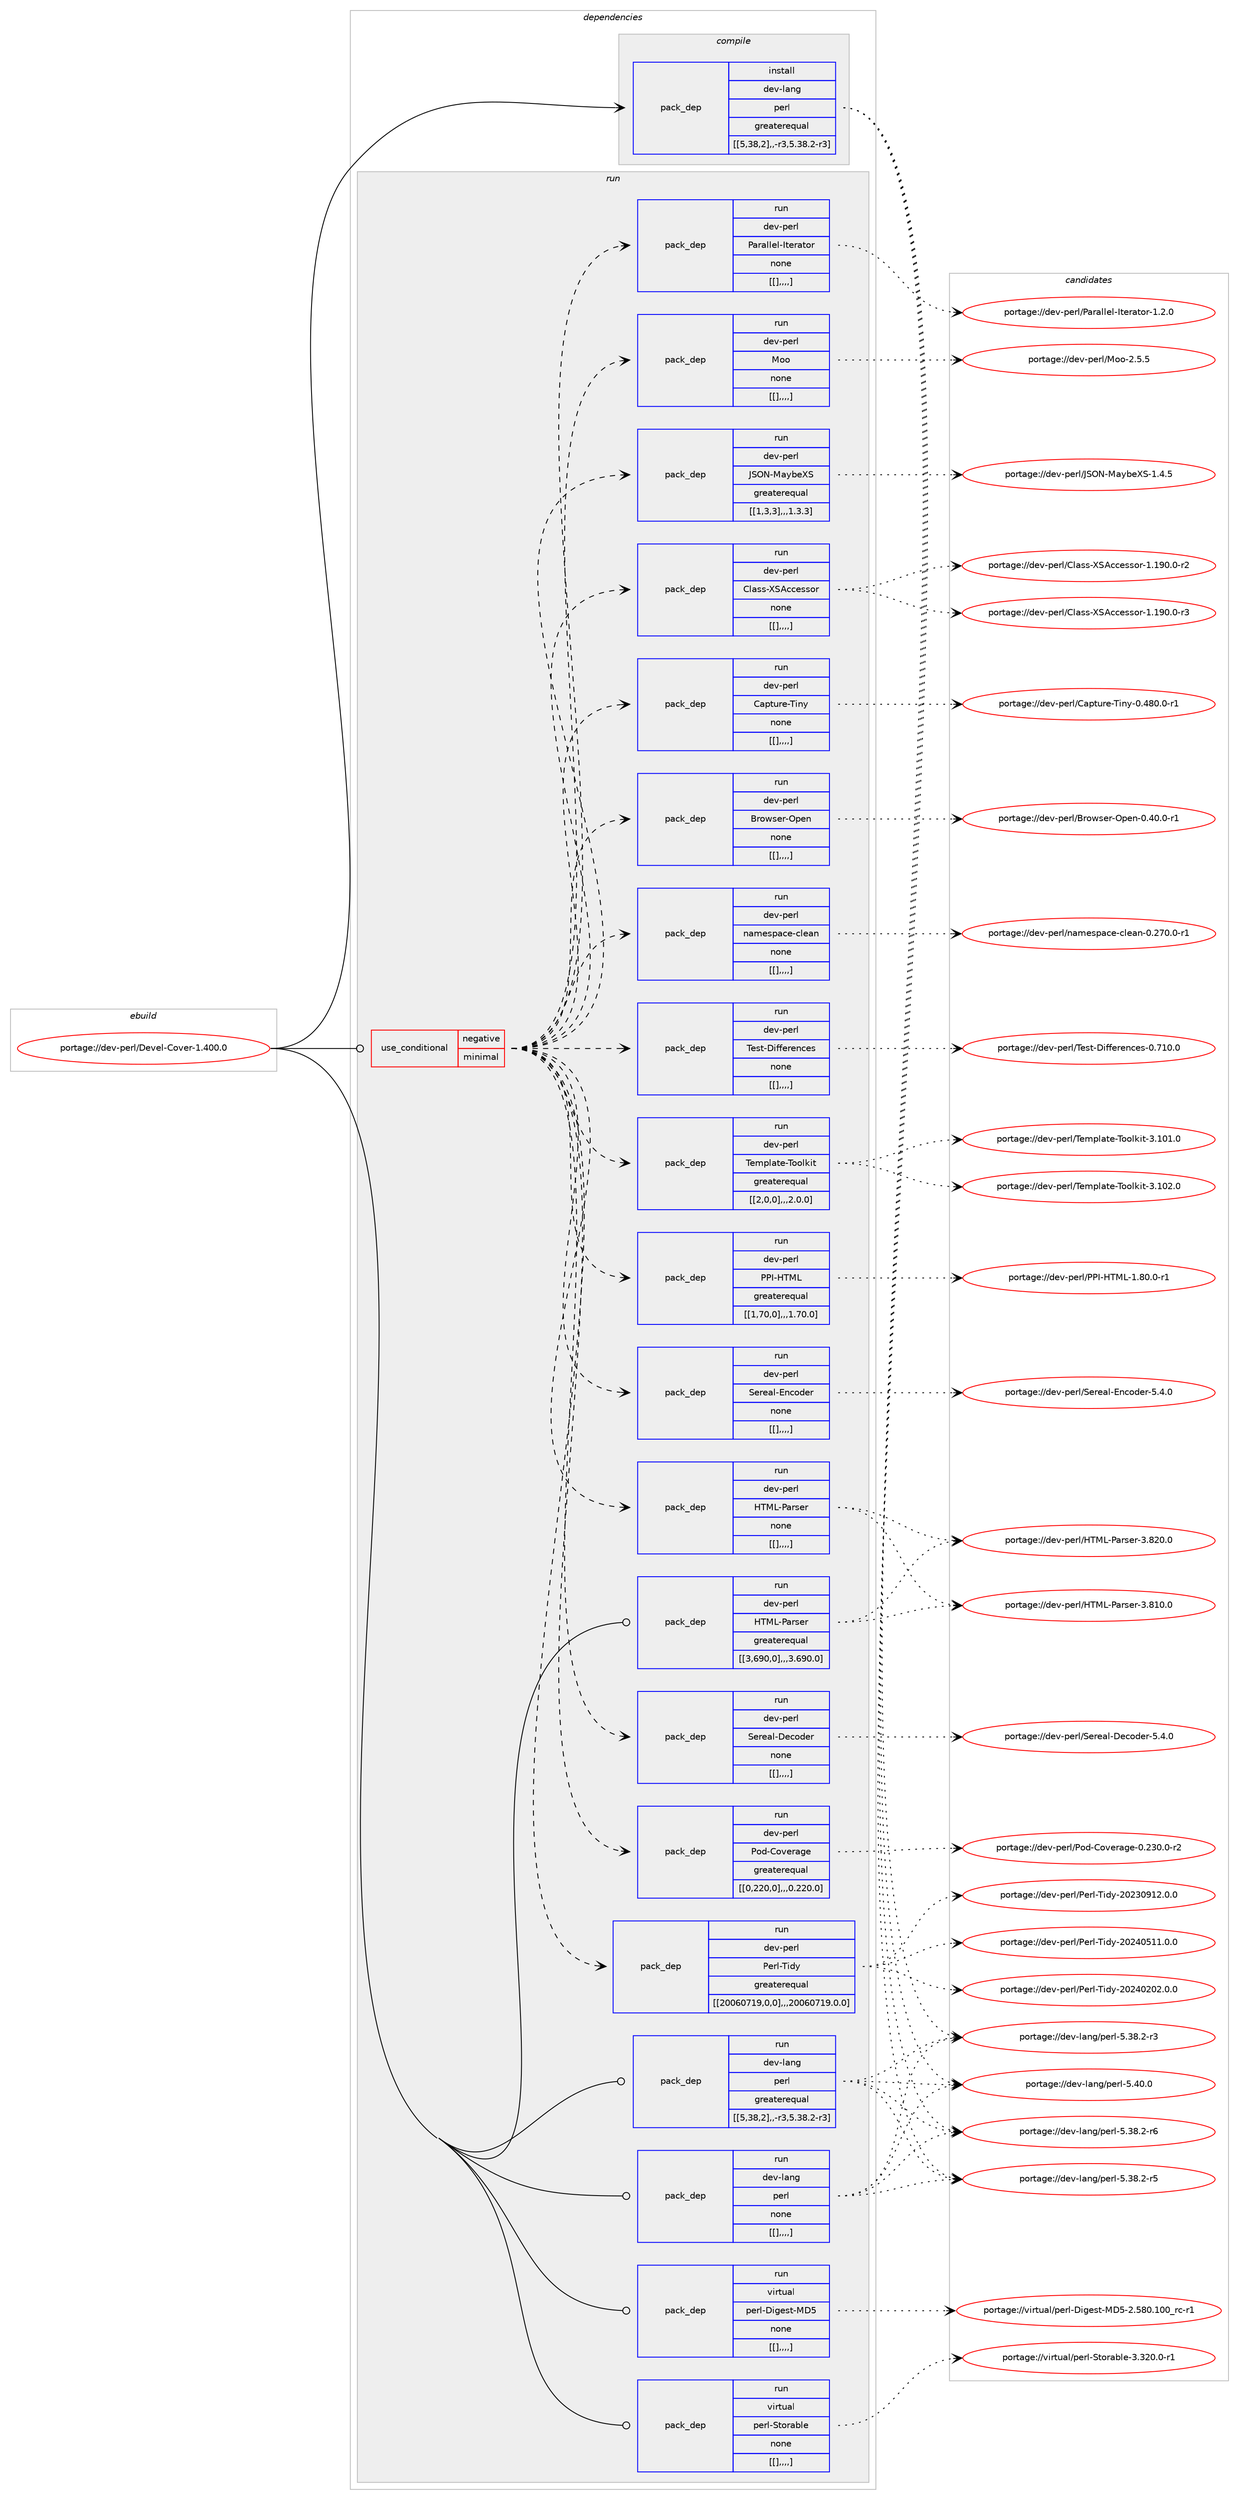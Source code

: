 digraph prolog {

# *************
# Graph options
# *************

newrank=true;
concentrate=true;
compound=true;
graph [rankdir=LR,fontname=Helvetica,fontsize=10,ranksep=1.5];#, ranksep=2.5, nodesep=0.2];
edge  [arrowhead=vee];
node  [fontname=Helvetica,fontsize=10];

# **********
# The ebuild
# **********

subgraph cluster_leftcol {
color=gray;
label=<<i>ebuild</i>>;
id [label="portage://dev-perl/Devel-Cover-1.400.0", color=red, width=4, href="../dev-perl/Devel-Cover-1.400.0.svg"];
}

# ****************
# The dependencies
# ****************

subgraph cluster_midcol {
color=gray;
label=<<i>dependencies</i>>;
subgraph cluster_compile {
fillcolor="#eeeeee";
style=filled;
label=<<i>compile</i>>;
subgraph pack98093 {
dependency129630 [label=<<TABLE BORDER="0" CELLBORDER="1" CELLSPACING="0" CELLPADDING="4" WIDTH="220"><TR><TD ROWSPAN="6" CELLPADDING="30">pack_dep</TD></TR><TR><TD WIDTH="110">install</TD></TR><TR><TD>dev-lang</TD></TR><TR><TD>perl</TD></TR><TR><TD>greaterequal</TD></TR><TR><TD>[[5,38,2],,-r3,5.38.2-r3]</TD></TR></TABLE>>, shape=none, color=blue];
}
id:e -> dependency129630:w [weight=20,style="solid",arrowhead="vee"];
}
subgraph cluster_compileandrun {
fillcolor="#eeeeee";
style=filled;
label=<<i>compile and run</i>>;
}
subgraph cluster_run {
fillcolor="#eeeeee";
style=filled;
label=<<i>run</i>>;
subgraph cond30363 {
dependency129631 [label=<<TABLE BORDER="0" CELLBORDER="1" CELLSPACING="0" CELLPADDING="4"><TR><TD ROWSPAN="3" CELLPADDING="10">use_conditional</TD></TR><TR><TD>negative</TD></TR><TR><TD>minimal</TD></TR></TABLE>>, shape=none, color=red];
subgraph pack98094 {
dependency129632 [label=<<TABLE BORDER="0" CELLBORDER="1" CELLSPACING="0" CELLPADDING="4" WIDTH="220"><TR><TD ROWSPAN="6" CELLPADDING="30">pack_dep</TD></TR><TR><TD WIDTH="110">run</TD></TR><TR><TD>dev-perl</TD></TR><TR><TD>Browser-Open</TD></TR><TR><TD>none</TD></TR><TR><TD>[[],,,,]</TD></TR></TABLE>>, shape=none, color=blue];
}
dependency129631:e -> dependency129632:w [weight=20,style="dashed",arrowhead="vee"];
subgraph pack98095 {
dependency129633 [label=<<TABLE BORDER="0" CELLBORDER="1" CELLSPACING="0" CELLPADDING="4" WIDTH="220"><TR><TD ROWSPAN="6" CELLPADDING="30">pack_dep</TD></TR><TR><TD WIDTH="110">run</TD></TR><TR><TD>dev-perl</TD></TR><TR><TD>Capture-Tiny</TD></TR><TR><TD>none</TD></TR><TR><TD>[[],,,,]</TD></TR></TABLE>>, shape=none, color=blue];
}
dependency129631:e -> dependency129633:w [weight=20,style="dashed",arrowhead="vee"];
subgraph pack98096 {
dependency129634 [label=<<TABLE BORDER="0" CELLBORDER="1" CELLSPACING="0" CELLPADDING="4" WIDTH="220"><TR><TD ROWSPAN="6" CELLPADDING="30">pack_dep</TD></TR><TR><TD WIDTH="110">run</TD></TR><TR><TD>dev-perl</TD></TR><TR><TD>Class-XSAccessor</TD></TR><TR><TD>none</TD></TR><TR><TD>[[],,,,]</TD></TR></TABLE>>, shape=none, color=blue];
}
dependency129631:e -> dependency129634:w [weight=20,style="dashed",arrowhead="vee"];
subgraph pack98097 {
dependency129635 [label=<<TABLE BORDER="0" CELLBORDER="1" CELLSPACING="0" CELLPADDING="4" WIDTH="220"><TR><TD ROWSPAN="6" CELLPADDING="30">pack_dep</TD></TR><TR><TD WIDTH="110">run</TD></TR><TR><TD>dev-perl</TD></TR><TR><TD>HTML-Parser</TD></TR><TR><TD>none</TD></TR><TR><TD>[[],,,,]</TD></TR></TABLE>>, shape=none, color=blue];
}
dependency129631:e -> dependency129635:w [weight=20,style="dashed",arrowhead="vee"];
subgraph pack98098 {
dependency129636 [label=<<TABLE BORDER="0" CELLBORDER="1" CELLSPACING="0" CELLPADDING="4" WIDTH="220"><TR><TD ROWSPAN="6" CELLPADDING="30">pack_dep</TD></TR><TR><TD WIDTH="110">run</TD></TR><TR><TD>dev-perl</TD></TR><TR><TD>JSON-MaybeXS</TD></TR><TR><TD>greaterequal</TD></TR><TR><TD>[[1,3,3],,,1.3.3]</TD></TR></TABLE>>, shape=none, color=blue];
}
dependency129631:e -> dependency129636:w [weight=20,style="dashed",arrowhead="vee"];
subgraph pack98099 {
dependency129637 [label=<<TABLE BORDER="0" CELLBORDER="1" CELLSPACING="0" CELLPADDING="4" WIDTH="220"><TR><TD ROWSPAN="6" CELLPADDING="30">pack_dep</TD></TR><TR><TD WIDTH="110">run</TD></TR><TR><TD>dev-perl</TD></TR><TR><TD>Moo</TD></TR><TR><TD>none</TD></TR><TR><TD>[[],,,,]</TD></TR></TABLE>>, shape=none, color=blue];
}
dependency129631:e -> dependency129637:w [weight=20,style="dashed",arrowhead="vee"];
subgraph pack98100 {
dependency129638 [label=<<TABLE BORDER="0" CELLBORDER="1" CELLSPACING="0" CELLPADDING="4" WIDTH="220"><TR><TD ROWSPAN="6" CELLPADDING="30">pack_dep</TD></TR><TR><TD WIDTH="110">run</TD></TR><TR><TD>dev-perl</TD></TR><TR><TD>Parallel-Iterator</TD></TR><TR><TD>none</TD></TR><TR><TD>[[],,,,]</TD></TR></TABLE>>, shape=none, color=blue];
}
dependency129631:e -> dependency129638:w [weight=20,style="dashed",arrowhead="vee"];
subgraph pack98101 {
dependency129639 [label=<<TABLE BORDER="0" CELLBORDER="1" CELLSPACING="0" CELLPADDING="4" WIDTH="220"><TR><TD ROWSPAN="6" CELLPADDING="30">pack_dep</TD></TR><TR><TD WIDTH="110">run</TD></TR><TR><TD>dev-perl</TD></TR><TR><TD>Perl-Tidy</TD></TR><TR><TD>greaterequal</TD></TR><TR><TD>[[20060719,0,0],,,20060719.0.0]</TD></TR></TABLE>>, shape=none, color=blue];
}
dependency129631:e -> dependency129639:w [weight=20,style="dashed",arrowhead="vee"];
subgraph pack98102 {
dependency129640 [label=<<TABLE BORDER="0" CELLBORDER="1" CELLSPACING="0" CELLPADDING="4" WIDTH="220"><TR><TD ROWSPAN="6" CELLPADDING="30">pack_dep</TD></TR><TR><TD WIDTH="110">run</TD></TR><TR><TD>dev-perl</TD></TR><TR><TD>Pod-Coverage</TD></TR><TR><TD>greaterequal</TD></TR><TR><TD>[[0,220,0],,,0.220.0]</TD></TR></TABLE>>, shape=none, color=blue];
}
dependency129631:e -> dependency129640:w [weight=20,style="dashed",arrowhead="vee"];
subgraph pack98103 {
dependency129641 [label=<<TABLE BORDER="0" CELLBORDER="1" CELLSPACING="0" CELLPADDING="4" WIDTH="220"><TR><TD ROWSPAN="6" CELLPADDING="30">pack_dep</TD></TR><TR><TD WIDTH="110">run</TD></TR><TR><TD>dev-perl</TD></TR><TR><TD>Sereal-Decoder</TD></TR><TR><TD>none</TD></TR><TR><TD>[[],,,,]</TD></TR></TABLE>>, shape=none, color=blue];
}
dependency129631:e -> dependency129641:w [weight=20,style="dashed",arrowhead="vee"];
subgraph pack98104 {
dependency129642 [label=<<TABLE BORDER="0" CELLBORDER="1" CELLSPACING="0" CELLPADDING="4" WIDTH="220"><TR><TD ROWSPAN="6" CELLPADDING="30">pack_dep</TD></TR><TR><TD WIDTH="110">run</TD></TR><TR><TD>dev-perl</TD></TR><TR><TD>Sereal-Encoder</TD></TR><TR><TD>none</TD></TR><TR><TD>[[],,,,]</TD></TR></TABLE>>, shape=none, color=blue];
}
dependency129631:e -> dependency129642:w [weight=20,style="dashed",arrowhead="vee"];
subgraph pack98105 {
dependency129643 [label=<<TABLE BORDER="0" CELLBORDER="1" CELLSPACING="0" CELLPADDING="4" WIDTH="220"><TR><TD ROWSPAN="6" CELLPADDING="30">pack_dep</TD></TR><TR><TD WIDTH="110">run</TD></TR><TR><TD>dev-perl</TD></TR><TR><TD>PPI-HTML</TD></TR><TR><TD>greaterequal</TD></TR><TR><TD>[[1,70,0],,,1.70.0]</TD></TR></TABLE>>, shape=none, color=blue];
}
dependency129631:e -> dependency129643:w [weight=20,style="dashed",arrowhead="vee"];
subgraph pack98106 {
dependency129644 [label=<<TABLE BORDER="0" CELLBORDER="1" CELLSPACING="0" CELLPADDING="4" WIDTH="220"><TR><TD ROWSPAN="6" CELLPADDING="30">pack_dep</TD></TR><TR><TD WIDTH="110">run</TD></TR><TR><TD>dev-perl</TD></TR><TR><TD>Template-Toolkit</TD></TR><TR><TD>greaterequal</TD></TR><TR><TD>[[2,0,0],,,2.0.0]</TD></TR></TABLE>>, shape=none, color=blue];
}
dependency129631:e -> dependency129644:w [weight=20,style="dashed",arrowhead="vee"];
subgraph pack98107 {
dependency129645 [label=<<TABLE BORDER="0" CELLBORDER="1" CELLSPACING="0" CELLPADDING="4" WIDTH="220"><TR><TD ROWSPAN="6" CELLPADDING="30">pack_dep</TD></TR><TR><TD WIDTH="110">run</TD></TR><TR><TD>dev-perl</TD></TR><TR><TD>Test-Differences</TD></TR><TR><TD>none</TD></TR><TR><TD>[[],,,,]</TD></TR></TABLE>>, shape=none, color=blue];
}
dependency129631:e -> dependency129645:w [weight=20,style="dashed",arrowhead="vee"];
subgraph pack98108 {
dependency129646 [label=<<TABLE BORDER="0" CELLBORDER="1" CELLSPACING="0" CELLPADDING="4" WIDTH="220"><TR><TD ROWSPAN="6" CELLPADDING="30">pack_dep</TD></TR><TR><TD WIDTH="110">run</TD></TR><TR><TD>dev-perl</TD></TR><TR><TD>namespace-clean</TD></TR><TR><TD>none</TD></TR><TR><TD>[[],,,,]</TD></TR></TABLE>>, shape=none, color=blue];
}
dependency129631:e -> dependency129646:w [weight=20,style="dashed",arrowhead="vee"];
}
id:e -> dependency129631:w [weight=20,style="solid",arrowhead="odot"];
subgraph pack98109 {
dependency129647 [label=<<TABLE BORDER="0" CELLBORDER="1" CELLSPACING="0" CELLPADDING="4" WIDTH="220"><TR><TD ROWSPAN="6" CELLPADDING="30">pack_dep</TD></TR><TR><TD WIDTH="110">run</TD></TR><TR><TD>dev-lang</TD></TR><TR><TD>perl</TD></TR><TR><TD>greaterequal</TD></TR><TR><TD>[[5,38,2],,-r3,5.38.2-r3]</TD></TR></TABLE>>, shape=none, color=blue];
}
id:e -> dependency129647:w [weight=20,style="solid",arrowhead="odot"];
subgraph pack98110 {
dependency129648 [label=<<TABLE BORDER="0" CELLBORDER="1" CELLSPACING="0" CELLPADDING="4" WIDTH="220"><TR><TD ROWSPAN="6" CELLPADDING="30">pack_dep</TD></TR><TR><TD WIDTH="110">run</TD></TR><TR><TD>dev-lang</TD></TR><TR><TD>perl</TD></TR><TR><TD>none</TD></TR><TR><TD>[[],,,,]</TD></TR></TABLE>>, shape=none, color=blue];
}
id:e -> dependency129648:w [weight=20,style="solid",arrowhead="odot"];
subgraph pack98111 {
dependency129649 [label=<<TABLE BORDER="0" CELLBORDER="1" CELLSPACING="0" CELLPADDING="4" WIDTH="220"><TR><TD ROWSPAN="6" CELLPADDING="30">pack_dep</TD></TR><TR><TD WIDTH="110">run</TD></TR><TR><TD>dev-perl</TD></TR><TR><TD>HTML-Parser</TD></TR><TR><TD>greaterequal</TD></TR><TR><TD>[[3,690,0],,,3.690.0]</TD></TR></TABLE>>, shape=none, color=blue];
}
id:e -> dependency129649:w [weight=20,style="solid",arrowhead="odot"];
subgraph pack98112 {
dependency129650 [label=<<TABLE BORDER="0" CELLBORDER="1" CELLSPACING="0" CELLPADDING="4" WIDTH="220"><TR><TD ROWSPAN="6" CELLPADDING="30">pack_dep</TD></TR><TR><TD WIDTH="110">run</TD></TR><TR><TD>virtual</TD></TR><TR><TD>perl-Digest-MD5</TD></TR><TR><TD>none</TD></TR><TR><TD>[[],,,,]</TD></TR></TABLE>>, shape=none, color=blue];
}
id:e -> dependency129650:w [weight=20,style="solid",arrowhead="odot"];
subgraph pack98113 {
dependency129651 [label=<<TABLE BORDER="0" CELLBORDER="1" CELLSPACING="0" CELLPADDING="4" WIDTH="220"><TR><TD ROWSPAN="6" CELLPADDING="30">pack_dep</TD></TR><TR><TD WIDTH="110">run</TD></TR><TR><TD>virtual</TD></TR><TR><TD>perl-Storable</TD></TR><TR><TD>none</TD></TR><TR><TD>[[],,,,]</TD></TR></TABLE>>, shape=none, color=blue];
}
id:e -> dependency129651:w [weight=20,style="solid",arrowhead="odot"];
}
}

# **************
# The candidates
# **************

subgraph cluster_choices {
rank=same;
color=gray;
label=<<i>candidates</i>>;

subgraph choice98093 {
color=black;
nodesep=1;
choice10010111845108971101034711210111410845534652484648 [label="portage://dev-lang/perl-5.40.0", color=red, width=4,href="../dev-lang/perl-5.40.0.svg"];
choice100101118451089711010347112101114108455346515646504511454 [label="portage://dev-lang/perl-5.38.2-r6", color=red, width=4,href="../dev-lang/perl-5.38.2-r6.svg"];
choice100101118451089711010347112101114108455346515646504511453 [label="portage://dev-lang/perl-5.38.2-r5", color=red, width=4,href="../dev-lang/perl-5.38.2-r5.svg"];
choice100101118451089711010347112101114108455346515646504511451 [label="portage://dev-lang/perl-5.38.2-r3", color=red, width=4,href="../dev-lang/perl-5.38.2-r3.svg"];
dependency129630:e -> choice10010111845108971101034711210111410845534652484648:w [style=dotted,weight="100"];
dependency129630:e -> choice100101118451089711010347112101114108455346515646504511454:w [style=dotted,weight="100"];
dependency129630:e -> choice100101118451089711010347112101114108455346515646504511453:w [style=dotted,weight="100"];
dependency129630:e -> choice100101118451089711010347112101114108455346515646504511451:w [style=dotted,weight="100"];
}
subgraph choice98094 {
color=black;
nodesep=1;
choice1001011184511210111410847661141111191151011144579112101110454846524846484511449 [label="portage://dev-perl/Browser-Open-0.40.0-r1", color=red, width=4,href="../dev-perl/Browser-Open-0.40.0-r1.svg"];
dependency129632:e -> choice1001011184511210111410847661141111191151011144579112101110454846524846484511449:w [style=dotted,weight="100"];
}
subgraph choice98095 {
color=black;
nodesep=1;
choice10010111845112101114108476797112116117114101458410511012145484652564846484511449 [label="portage://dev-perl/Capture-Tiny-0.480.0-r1", color=red, width=4,href="../dev-perl/Capture-Tiny-0.480.0-r1.svg"];
dependency129633:e -> choice10010111845112101114108476797112116117114101458410511012145484652564846484511449:w [style=dotted,weight="100"];
}
subgraph choice98096 {
color=black;
nodesep=1;
choice1001011184511210111410847671089711511545888365999910111511511111445494649574846484511451 [label="portage://dev-perl/Class-XSAccessor-1.190.0-r3", color=red, width=4,href="../dev-perl/Class-XSAccessor-1.190.0-r3.svg"];
choice1001011184511210111410847671089711511545888365999910111511511111445494649574846484511450 [label="portage://dev-perl/Class-XSAccessor-1.190.0-r2", color=red, width=4,href="../dev-perl/Class-XSAccessor-1.190.0-r2.svg"];
dependency129634:e -> choice1001011184511210111410847671089711511545888365999910111511511111445494649574846484511451:w [style=dotted,weight="100"];
dependency129634:e -> choice1001011184511210111410847671089711511545888365999910111511511111445494649574846484511450:w [style=dotted,weight="100"];
}
subgraph choice98097 {
color=black;
nodesep=1;
choice1001011184511210111410847728477764580971141151011144551465650484648 [label="portage://dev-perl/HTML-Parser-3.820.0", color=red, width=4,href="../dev-perl/HTML-Parser-3.820.0.svg"];
choice1001011184511210111410847728477764580971141151011144551465649484648 [label="portage://dev-perl/HTML-Parser-3.810.0", color=red, width=4,href="../dev-perl/HTML-Parser-3.810.0.svg"];
dependency129635:e -> choice1001011184511210111410847728477764580971141151011144551465650484648:w [style=dotted,weight="100"];
dependency129635:e -> choice1001011184511210111410847728477764580971141151011144551465649484648:w [style=dotted,weight="100"];
}
subgraph choice98098 {
color=black;
nodesep=1;
choice100101118451121011141084774837978457797121981018883454946524653 [label="portage://dev-perl/JSON-MaybeXS-1.4.5", color=red, width=4,href="../dev-perl/JSON-MaybeXS-1.4.5.svg"];
dependency129636:e -> choice100101118451121011141084774837978457797121981018883454946524653:w [style=dotted,weight="100"];
}
subgraph choice98099 {
color=black;
nodesep=1;
choice100101118451121011141084777111111455046534653 [label="portage://dev-perl/Moo-2.5.5", color=red, width=4,href="../dev-perl/Moo-2.5.5.svg"];
dependency129637:e -> choice100101118451121011141084777111111455046534653:w [style=dotted,weight="100"];
}
subgraph choice98100 {
color=black;
nodesep=1;
choice1001011184511210111410847809711497108108101108457311610111497116111114454946504648 [label="portage://dev-perl/Parallel-Iterator-1.2.0", color=red, width=4,href="../dev-perl/Parallel-Iterator-1.2.0.svg"];
dependency129638:e -> choice1001011184511210111410847809711497108108101108457311610111497116111114454946504648:w [style=dotted,weight="100"];
}
subgraph choice98101 {
color=black;
nodesep=1;
choice100101118451121011141084780101114108458410510012145504850524853494946484648 [label="portage://dev-perl/Perl-Tidy-20240511.0.0", color=red, width=4,href="../dev-perl/Perl-Tidy-20240511.0.0.svg"];
choice100101118451121011141084780101114108458410510012145504850524850485046484648 [label="portage://dev-perl/Perl-Tidy-20240202.0.0", color=red, width=4,href="../dev-perl/Perl-Tidy-20240202.0.0.svg"];
choice100101118451121011141084780101114108458410510012145504850514857495046484648 [label="portage://dev-perl/Perl-Tidy-20230912.0.0", color=red, width=4,href="../dev-perl/Perl-Tidy-20230912.0.0.svg"];
dependency129639:e -> choice100101118451121011141084780101114108458410510012145504850524853494946484648:w [style=dotted,weight="100"];
dependency129639:e -> choice100101118451121011141084780101114108458410510012145504850524850485046484648:w [style=dotted,weight="100"];
dependency129639:e -> choice100101118451121011141084780101114108458410510012145504850514857495046484648:w [style=dotted,weight="100"];
}
subgraph choice98102 {
color=black;
nodesep=1;
choice10010111845112101114108478011110045671111181011149710310145484650514846484511450 [label="portage://dev-perl/Pod-Coverage-0.230.0-r2", color=red, width=4,href="../dev-perl/Pod-Coverage-0.230.0-r2.svg"];
dependency129640:e -> choice10010111845112101114108478011110045671111181011149710310145484650514846484511450:w [style=dotted,weight="100"];
}
subgraph choice98103 {
color=black;
nodesep=1;
choice10010111845112101114108478310111410197108456810199111100101114455346524648 [label="portage://dev-perl/Sereal-Decoder-5.4.0", color=red, width=4,href="../dev-perl/Sereal-Decoder-5.4.0.svg"];
dependency129641:e -> choice10010111845112101114108478310111410197108456810199111100101114455346524648:w [style=dotted,weight="100"];
}
subgraph choice98104 {
color=black;
nodesep=1;
choice10010111845112101114108478310111410197108456911099111100101114455346524648 [label="portage://dev-perl/Sereal-Encoder-5.4.0", color=red, width=4,href="../dev-perl/Sereal-Encoder-5.4.0.svg"];
dependency129642:e -> choice10010111845112101114108478310111410197108456911099111100101114455346524648:w [style=dotted,weight="100"];
}
subgraph choice98105 {
color=black;
nodesep=1;
choice10010111845112101114108478080734572847776454946564846484511449 [label="portage://dev-perl/PPI-HTML-1.80.0-r1", color=red, width=4,href="../dev-perl/PPI-HTML-1.80.0-r1.svg"];
dependency129643:e -> choice10010111845112101114108478080734572847776454946564846484511449:w [style=dotted,weight="100"];
}
subgraph choice98106 {
color=black;
nodesep=1;
choice1001011184511210111410847841011091121089711610145841111111081071051164551464948504648 [label="portage://dev-perl/Template-Toolkit-3.102.0", color=red, width=4,href="../dev-perl/Template-Toolkit-3.102.0.svg"];
choice1001011184511210111410847841011091121089711610145841111111081071051164551464948494648 [label="portage://dev-perl/Template-Toolkit-3.101.0", color=red, width=4,href="../dev-perl/Template-Toolkit-3.101.0.svg"];
dependency129644:e -> choice1001011184511210111410847841011091121089711610145841111111081071051164551464948504648:w [style=dotted,weight="100"];
dependency129644:e -> choice1001011184511210111410847841011091121089711610145841111111081071051164551464948494648:w [style=dotted,weight="100"];
}
subgraph choice98107 {
color=black;
nodesep=1;
choice1001011184511210111410847841011151164568105102102101114101110991011154548465549484648 [label="portage://dev-perl/Test-Differences-0.710.0", color=red, width=4,href="../dev-perl/Test-Differences-0.710.0.svg"];
dependency129645:e -> choice1001011184511210111410847841011151164568105102102101114101110991011154548465549484648:w [style=dotted,weight="100"];
}
subgraph choice98108 {
color=black;
nodesep=1;
choice100101118451121011141084711097109101115112979910145991081019711045484650554846484511449 [label="portage://dev-perl/namespace-clean-0.270.0-r1", color=red, width=4,href="../dev-perl/namespace-clean-0.270.0-r1.svg"];
dependency129646:e -> choice100101118451121011141084711097109101115112979910145991081019711045484650554846484511449:w [style=dotted,weight="100"];
}
subgraph choice98109 {
color=black;
nodesep=1;
choice10010111845108971101034711210111410845534652484648 [label="portage://dev-lang/perl-5.40.0", color=red, width=4,href="../dev-lang/perl-5.40.0.svg"];
choice100101118451089711010347112101114108455346515646504511454 [label="portage://dev-lang/perl-5.38.2-r6", color=red, width=4,href="../dev-lang/perl-5.38.2-r6.svg"];
choice100101118451089711010347112101114108455346515646504511453 [label="portage://dev-lang/perl-5.38.2-r5", color=red, width=4,href="../dev-lang/perl-5.38.2-r5.svg"];
choice100101118451089711010347112101114108455346515646504511451 [label="portage://dev-lang/perl-5.38.2-r3", color=red, width=4,href="../dev-lang/perl-5.38.2-r3.svg"];
dependency129647:e -> choice10010111845108971101034711210111410845534652484648:w [style=dotted,weight="100"];
dependency129647:e -> choice100101118451089711010347112101114108455346515646504511454:w [style=dotted,weight="100"];
dependency129647:e -> choice100101118451089711010347112101114108455346515646504511453:w [style=dotted,weight="100"];
dependency129647:e -> choice100101118451089711010347112101114108455346515646504511451:w [style=dotted,weight="100"];
}
subgraph choice98110 {
color=black;
nodesep=1;
choice10010111845108971101034711210111410845534652484648 [label="portage://dev-lang/perl-5.40.0", color=red, width=4,href="../dev-lang/perl-5.40.0.svg"];
choice100101118451089711010347112101114108455346515646504511454 [label="portage://dev-lang/perl-5.38.2-r6", color=red, width=4,href="../dev-lang/perl-5.38.2-r6.svg"];
choice100101118451089711010347112101114108455346515646504511453 [label="portage://dev-lang/perl-5.38.2-r5", color=red, width=4,href="../dev-lang/perl-5.38.2-r5.svg"];
choice100101118451089711010347112101114108455346515646504511451 [label="portage://dev-lang/perl-5.38.2-r3", color=red, width=4,href="../dev-lang/perl-5.38.2-r3.svg"];
dependency129648:e -> choice10010111845108971101034711210111410845534652484648:w [style=dotted,weight="100"];
dependency129648:e -> choice100101118451089711010347112101114108455346515646504511454:w [style=dotted,weight="100"];
dependency129648:e -> choice100101118451089711010347112101114108455346515646504511453:w [style=dotted,weight="100"];
dependency129648:e -> choice100101118451089711010347112101114108455346515646504511451:w [style=dotted,weight="100"];
}
subgraph choice98111 {
color=black;
nodesep=1;
choice1001011184511210111410847728477764580971141151011144551465650484648 [label="portage://dev-perl/HTML-Parser-3.820.0", color=red, width=4,href="../dev-perl/HTML-Parser-3.820.0.svg"];
choice1001011184511210111410847728477764580971141151011144551465649484648 [label="portage://dev-perl/HTML-Parser-3.810.0", color=red, width=4,href="../dev-perl/HTML-Parser-3.810.0.svg"];
dependency129649:e -> choice1001011184511210111410847728477764580971141151011144551465650484648:w [style=dotted,weight="100"];
dependency129649:e -> choice1001011184511210111410847728477764580971141151011144551465649484648:w [style=dotted,weight="100"];
}
subgraph choice98112 {
color=black;
nodesep=1;
choice11810511411611797108471121011141084568105103101115116457768534550465356484649484895114994511449 [label="portage://virtual/perl-Digest-MD5-2.580.100_rc-r1", color=red, width=4,href="../virtual/perl-Digest-MD5-2.580.100_rc-r1.svg"];
dependency129650:e -> choice11810511411611797108471121011141084568105103101115116457768534550465356484649484895114994511449:w [style=dotted,weight="100"];
}
subgraph choice98113 {
color=black;
nodesep=1;
choice11810511411611797108471121011141084583116111114979810810145514651504846484511449 [label="portage://virtual/perl-Storable-3.320.0-r1", color=red, width=4,href="../virtual/perl-Storable-3.320.0-r1.svg"];
dependency129651:e -> choice11810511411611797108471121011141084583116111114979810810145514651504846484511449:w [style=dotted,weight="100"];
}
}

}
